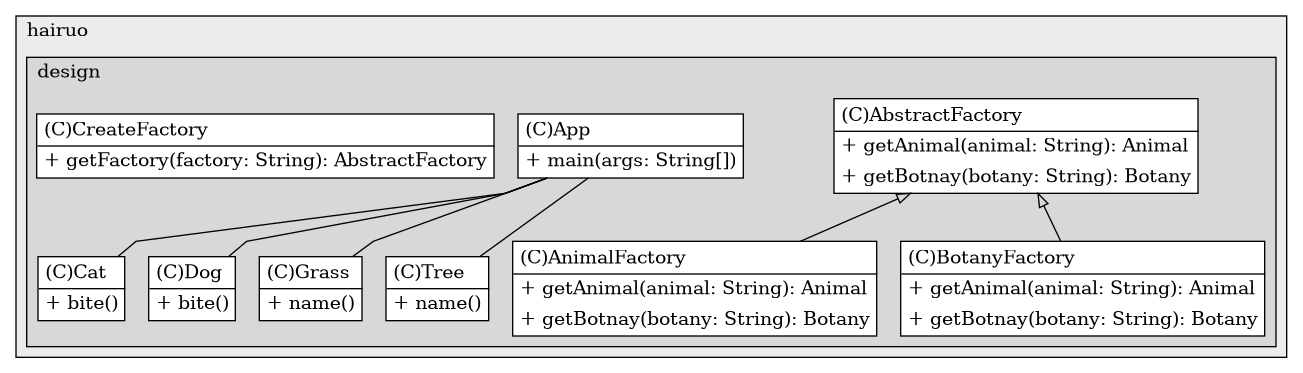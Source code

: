 @startuml

/' diagram meta data start
config=StructureConfiguration;
{
  "projectClassification": {
    "searchMode": "OpenProject", // OpenProject, AllProjects
    "includedProjects": "",
    "pathEndKeywords": "*.impl",
    "isClientPath": "",
    "isClientName": "",
    "isTestPath": "",
    "isTestName": "",
    "isMappingPath": "",
    "isMappingName": "",
    "isDataAccessPath": "",
    "isDataAccessName": "",
    "isDataStructurePath": "",
    "isDataStructureName": "",
    "isInterfaceStructuresPath": "",
    "isInterfaceStructuresName": "",
    "isEntryPointPath": "",
    "isEntryPointName": "",
    "treatFinalFieldsAsMandatory": false
  },
  "graphRestriction": {
    "classPackageExcludeFilter": "",
    "classPackageIncludeFilter": "",
    "classNameExcludeFilter": "",
    "classNameIncludeFilter": "",
    "methodNameExcludeFilter": "",
    "methodNameIncludeFilter": "",
    "removeByInheritance": "", // inheritance/annotation based filtering is done in a second step
    "removeByAnnotation": "",
    "removeByClassPackage": "", // cleanup the graph after inheritance/annotation based filtering is done
    "removeByClassName": "",
    "cutMappings": false,
    "cutEnum": true,
    "cutTests": true,
    "cutClient": true,
    "cutDataAccess": true,
    "cutInterfaceStructures": true,
    "cutDataStructures": true,
    "cutGetterAndSetter": true,
    "cutConstructors": true
  },
  "graphTraversal": {
    "forwardDepth": 3,
    "backwardDepth": 3,
    "classPackageExcludeFilter": "",
    "classPackageIncludeFilter": "",
    "classNameExcludeFilter": "",
    "classNameIncludeFilter": "",
    "methodNameExcludeFilter": "",
    "methodNameIncludeFilter": "",
    "hideMappings": false,
    "hideDataStructures": false,
    "hidePrivateMethods": true,
    "hideInterfaceCalls": true, // indirection: implementation -> interface (is hidden) -> implementation
    "onlyShowApplicationEntryPoints": false, // root node is included
    "useMethodCallsForStructureDiagram": "ForwardOnly" // ForwardOnly, BothDirections, No
  },
  "details": {
    "aggregation": "GroupByClass", // ByClass, GroupByClass, None
    "showClassGenericTypes": true,
    "showMethods": true,
    "showMethodParameterNames": true,
    "showMethodParameterTypes": true,
    "showMethodReturnType": true,
    "showPackageLevels": 2,
    "showDetailedClassStructure": true
  },
  "rootClass": "com.hairuo.design.patterns.type.create.abstractfactory.App",
  "extensionCallbackMethod": "" // qualified.class.name#methodName - signature: public static String method(String)
}
diagram meta data end '/



digraph g {
    rankdir="TB"
    splines=polyline
    

'nodes 
subgraph cluster_1224712708 { 
   	label=hairuo
	labeljust=l
	fillcolor="#ececec"
	style=filled
   
   subgraph cluster_1447193104 { 
   	label=design
	labeljust=l
	fillcolor="#d8d8d8"
	style=filled
   
   AbstractFactory501518634[
	label=<<TABLE BORDER="1" CELLBORDER="0" CELLPADDING="4" CELLSPACING="0">
<TR><TD ALIGN="LEFT" >(C)AbstractFactory</TD></TR>
<HR/>
<TR><TD ALIGN="LEFT" >+ getAnimal(animal: String): Animal</TD></TR>
<TR><TD ALIGN="LEFT" >+ getBotnay(botany: String): Botany</TD></TR>
</TABLE>>
	style=filled
	margin=0
	shape=plaintext
	fillcolor="#FFFFFF"
];

AnimalFactory501518634[
	label=<<TABLE BORDER="1" CELLBORDER="0" CELLPADDING="4" CELLSPACING="0">
<TR><TD ALIGN="LEFT" >(C)AnimalFactory</TD></TR>
<HR/>
<TR><TD ALIGN="LEFT" >+ getAnimal(animal: String): Animal</TD></TR>
<TR><TD ALIGN="LEFT" >+ getBotnay(botany: String): Botany</TD></TR>
</TABLE>>
	style=filled
	margin=0
	shape=plaintext
	fillcolor="#FFFFFF"
];

App501518634[
	label=<<TABLE BORDER="1" CELLBORDER="0" CELLPADDING="4" CELLSPACING="0">
<TR><TD ALIGN="LEFT" >(C)App</TD></TR>
<HR/>
<TR><TD ALIGN="LEFT" >+ main(args: String[])</TD></TR>
</TABLE>>
	style=filled
	margin=0
	shape=plaintext
	fillcolor="#FFFFFF"
];

BotanyFactory501518634[
	label=<<TABLE BORDER="1" CELLBORDER="0" CELLPADDING="4" CELLSPACING="0">
<TR><TD ALIGN="LEFT" >(C)BotanyFactory</TD></TR>
<HR/>
<TR><TD ALIGN="LEFT" >+ getAnimal(animal: String): Animal</TD></TR>
<TR><TD ALIGN="LEFT" >+ getBotnay(botany: String): Botany</TD></TR>
</TABLE>>
	style=filled
	margin=0
	shape=plaintext
	fillcolor="#FFFFFF"
];

Cat501518634[
	label=<<TABLE BORDER="1" CELLBORDER="0" CELLPADDING="4" CELLSPACING="0">
<TR><TD ALIGN="LEFT" >(C)Cat</TD></TR>
<HR/>
<TR><TD ALIGN="LEFT" >+ bite()</TD></TR>
</TABLE>>
	style=filled
	margin=0
	shape=plaintext
	fillcolor="#FFFFFF"
];

CreateFactory501518634[
	label=<<TABLE BORDER="1" CELLBORDER="0" CELLPADDING="4" CELLSPACING="0">
<TR><TD ALIGN="LEFT" >(C)CreateFactory</TD></TR>
<HR/>
<TR><TD ALIGN="LEFT" >+ getFactory(factory: String): AbstractFactory</TD></TR>
</TABLE>>
	style=filled
	margin=0
	shape=plaintext
	fillcolor="#FFFFFF"
];

Dog501518634[
	label=<<TABLE BORDER="1" CELLBORDER="0" CELLPADDING="4" CELLSPACING="0">
<TR><TD ALIGN="LEFT" >(C)Dog</TD></TR>
<HR/>
<TR><TD ALIGN="LEFT" >+ bite()</TD></TR>
</TABLE>>
	style=filled
	margin=0
	shape=plaintext
	fillcolor="#FFFFFF"
];

Grass501518634[
	label=<<TABLE BORDER="1" CELLBORDER="0" CELLPADDING="4" CELLSPACING="0">
<TR><TD ALIGN="LEFT" >(C)Grass</TD></TR>
<HR/>
<TR><TD ALIGN="LEFT" >+ name()</TD></TR>
</TABLE>>
	style=filled
	margin=0
	shape=plaintext
	fillcolor="#FFFFFF"
];

Tree501518634[
	label=<<TABLE BORDER="1" CELLBORDER="0" CELLPADDING="4" CELLSPACING="0">
<TR><TD ALIGN="LEFT" >(C)Tree</TD></TR>
<HR/>
<TR><TD ALIGN="LEFT" >+ name()</TD></TR>
</TABLE>>
	style=filled
	margin=0
	shape=plaintext
	fillcolor="#FFFFFF"
];
} 
} 

'edges    
AbstractFactory501518634 -> AnimalFactory501518634[arrowhead=none, arrowtail=empty, dir=both];
AbstractFactory501518634 -> BotanyFactory501518634[arrowhead=none, arrowtail=empty, dir=both];
App501518634 -> Cat501518634[arrowhead=none];
App501518634 -> Dog501518634[arrowhead=none];
App501518634 -> Grass501518634[arrowhead=none];
App501518634 -> Tree501518634[arrowhead=none];
    
}
@enduml
